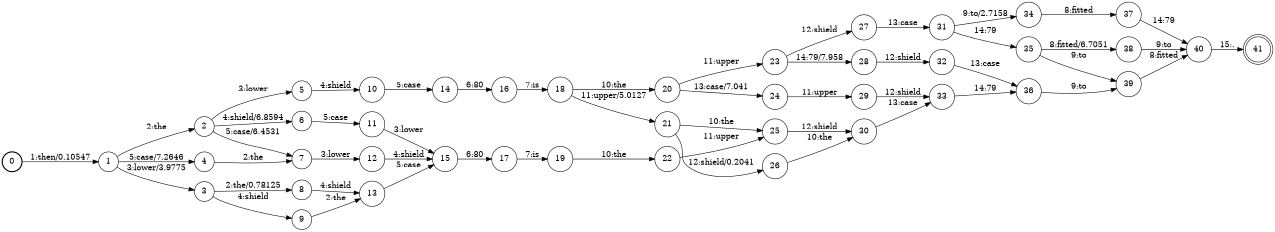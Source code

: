digraph FST {
rankdir = LR;
size = "8.5,11";
label = "";
center = 1;
orientation = Portrait;
ranksep = "0.4";
nodesep = "0.25";
0 [label = "0", shape = circle, style = bold, fontsize = 14]
	0 -> 1 [label = "1:then/0.10547", fontsize = 14];
1 [label = "1", shape = circle, style = solid, fontsize = 14]
	1 -> 2 [label = "2:the", fontsize = 14];
	1 -> 3 [label = "3:lower/3.9775", fontsize = 14];
	1 -> 4 [label = "5:case/7.2646", fontsize = 14];
2 [label = "2", shape = circle, style = solid, fontsize = 14]
	2 -> 5 [label = "3:lower", fontsize = 14];
	2 -> 6 [label = "4:shield/6.8594", fontsize = 14];
	2 -> 7 [label = "5:case/6.4531", fontsize = 14];
3 [label = "3", shape = circle, style = solid, fontsize = 14]
	3 -> 8 [label = "2:the/0.78125", fontsize = 14];
	3 -> 9 [label = "4:shield", fontsize = 14];
4 [label = "4", shape = circle, style = solid, fontsize = 14]
	4 -> 7 [label = "2:the", fontsize = 14];
5 [label = "5", shape = circle, style = solid, fontsize = 14]
	5 -> 10 [label = "4:shield", fontsize = 14];
6 [label = "6", shape = circle, style = solid, fontsize = 14]
	6 -> 11 [label = "5:case", fontsize = 14];
7 [label = "7", shape = circle, style = solid, fontsize = 14]
	7 -> 12 [label = "3:lower", fontsize = 14];
8 [label = "8", shape = circle, style = solid, fontsize = 14]
	8 -> 13 [label = "4:shield", fontsize = 14];
9 [label = "9", shape = circle, style = solid, fontsize = 14]
	9 -> 13 [label = "2:the", fontsize = 14];
10 [label = "10", shape = circle, style = solid, fontsize = 14]
	10 -> 14 [label = "5:case", fontsize = 14];
11 [label = "11", shape = circle, style = solid, fontsize = 14]
	11 -> 15 [label = "3:lower", fontsize = 14];
12 [label = "12", shape = circle, style = solid, fontsize = 14]
	12 -> 15 [label = "4:shield", fontsize = 14];
13 [label = "13", shape = circle, style = solid, fontsize = 14]
	13 -> 15 [label = "5:case", fontsize = 14];
14 [label = "14", shape = circle, style = solid, fontsize = 14]
	14 -> 16 [label = "6:80", fontsize = 14];
15 [label = "15", shape = circle, style = solid, fontsize = 14]
	15 -> 17 [label = "6:80", fontsize = 14];
16 [label = "16", shape = circle, style = solid, fontsize = 14]
	16 -> 18 [label = "7:is", fontsize = 14];
17 [label = "17", shape = circle, style = solid, fontsize = 14]
	17 -> 19 [label = "7:is", fontsize = 14];
18 [label = "18", shape = circle, style = solid, fontsize = 14]
	18 -> 20 [label = "10:the", fontsize = 14];
	18 -> 21 [label = "11:upper/5.0127", fontsize = 14];
19 [label = "19", shape = circle, style = solid, fontsize = 14]
	19 -> 22 [label = "10:the", fontsize = 14];
20 [label = "20", shape = circle, style = solid, fontsize = 14]
	20 -> 24 [label = "13:case/7.041", fontsize = 14];
	20 -> 23 [label = "11:upper", fontsize = 14];
21 [label = "21", shape = circle, style = solid, fontsize = 14]
	21 -> 25 [label = "10:the", fontsize = 14];
	21 -> 26 [label = "12:shield/0.2041", fontsize = 14];
22 [label = "22", shape = circle, style = solid, fontsize = 14]
	22 -> 25 [label = "11:upper", fontsize = 14];
23 [label = "23", shape = circle, style = solid, fontsize = 14]
	23 -> 27 [label = "12:shield", fontsize = 14];
	23 -> 28 [label = "14:79/7.958", fontsize = 14];
24 [label = "24", shape = circle, style = solid, fontsize = 14]
	24 -> 29 [label = "11:upper", fontsize = 14];
25 [label = "25", shape = circle, style = solid, fontsize = 14]
	25 -> 30 [label = "12:shield", fontsize = 14];
26 [label = "26", shape = circle, style = solid, fontsize = 14]
	26 -> 30 [label = "10:the", fontsize = 14];
27 [label = "27", shape = circle, style = solid, fontsize = 14]
	27 -> 31 [label = "13:case", fontsize = 14];
28 [label = "28", shape = circle, style = solid, fontsize = 14]
	28 -> 32 [label = "12:shield", fontsize = 14];
29 [label = "29", shape = circle, style = solid, fontsize = 14]
	29 -> 33 [label = "12:shield", fontsize = 14];
30 [label = "30", shape = circle, style = solid, fontsize = 14]
	30 -> 33 [label = "13:case", fontsize = 14];
31 [label = "31", shape = circle, style = solid, fontsize = 14]
	31 -> 34 [label = "9:to/2.7158", fontsize = 14];
	31 -> 35 [label = "14:79", fontsize = 14];
32 [label = "32", shape = circle, style = solid, fontsize = 14]
	32 -> 36 [label = "13:case", fontsize = 14];
33 [label = "33", shape = circle, style = solid, fontsize = 14]
	33 -> 36 [label = "14:79", fontsize = 14];
34 [label = "34", shape = circle, style = solid, fontsize = 14]
	34 -> 37 [label = "8:fitted", fontsize = 14];
35 [label = "35", shape = circle, style = solid, fontsize = 14]
	35 -> 38 [label = "8:fitted/6.7051", fontsize = 14];
	35 -> 39 [label = "9:to", fontsize = 14];
36 [label = "36", shape = circle, style = solid, fontsize = 14]
	36 -> 39 [label = "9:to", fontsize = 14];
37 [label = "37", shape = circle, style = solid, fontsize = 14]
	37 -> 40 [label = "14:79", fontsize = 14];
38 [label = "38", shape = circle, style = solid, fontsize = 14]
	38 -> 40 [label = "9:to", fontsize = 14];
39 [label = "39", shape = circle, style = solid, fontsize = 14]
	39 -> 40 [label = "8:fitted", fontsize = 14];
40 [label = "40", shape = circle, style = solid, fontsize = 14]
	40 -> 41 [label = "15:.", fontsize = 14];
41 [label = "41", shape = doublecircle, style = solid, fontsize = 14]
}
